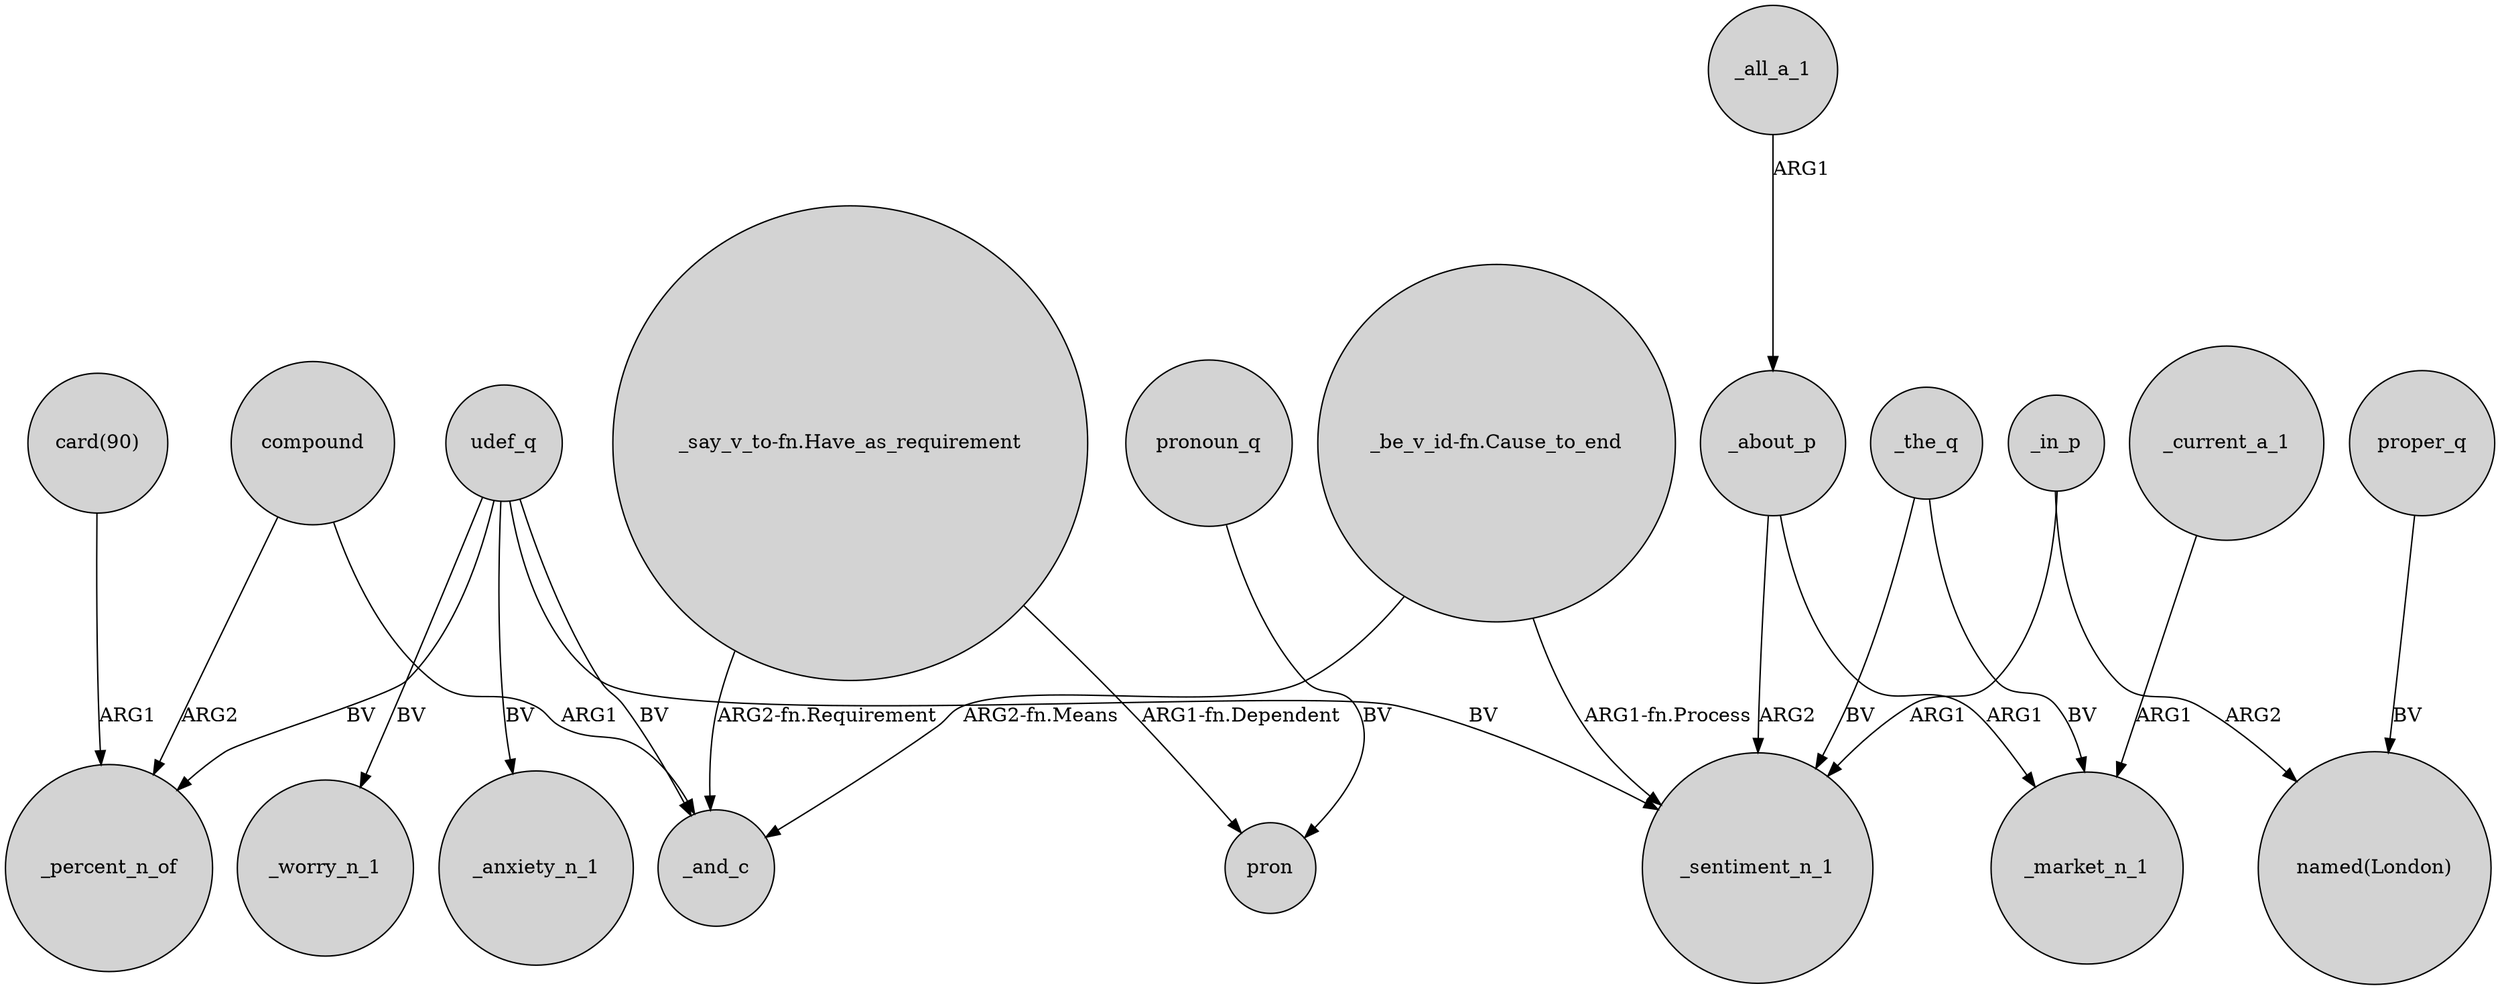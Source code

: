 digraph {
	node [shape=circle style=filled]
	udef_q -> _worry_n_1 [label=BV]
	compound -> _and_c [label=ARG1]
	_all_a_1 -> _about_p [label=ARG1]
	_in_p -> "named(London)" [label=ARG2]
	_about_p -> _sentiment_n_1 [label=ARG2]
	"_be_v_id-fn.Cause_to_end" -> _sentiment_n_1 [label="ARG1-fn.Process"]
	_about_p -> _market_n_1 [label=ARG1]
	udef_q -> _sentiment_n_1 [label=BV]
	udef_q -> _and_c [label=BV]
	_the_q -> _market_n_1 [label=BV]
	pronoun_q -> pron [label=BV]
	_the_q -> _sentiment_n_1 [label=BV]
	_in_p -> _sentiment_n_1 [label=ARG1]
	udef_q -> _percent_n_of [label=BV]
	compound -> _percent_n_of [label=ARG2]
	"_say_v_to-fn.Have_as_requirement" -> pron [label="ARG1-fn.Dependent"]
	"_say_v_to-fn.Have_as_requirement" -> _and_c [label="ARG2-fn.Requirement"]
	udef_q -> _anxiety_n_1 [label=BV]
	proper_q -> "named(London)" [label=BV]
	_current_a_1 -> _market_n_1 [label=ARG1]
	"_be_v_id-fn.Cause_to_end" -> _and_c [label="ARG2-fn.Means"]
	"card(90)" -> _percent_n_of [label=ARG1]
}
